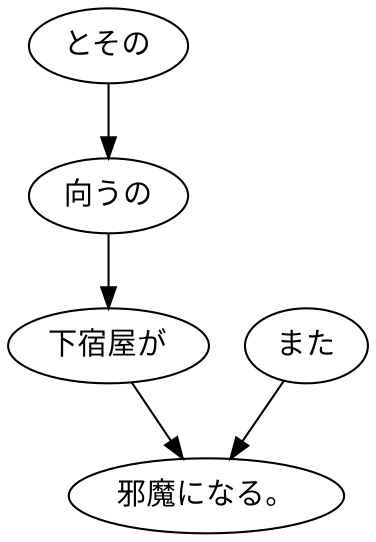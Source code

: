 digraph graph5509 {
	node0 [label="とその"];
	node1 [label="向うの"];
	node2 [label="下宿屋が"];
	node3 [label="また"];
	node4 [label="邪魔になる。"];
	node0 -> node1;
	node1 -> node2;
	node2 -> node4;
	node3 -> node4;
}
